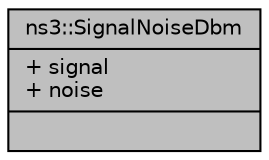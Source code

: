 digraph "ns3::SignalNoiseDbm"
{
  edge [fontname="Helvetica",fontsize="10",labelfontname="Helvetica",labelfontsize="10"];
  node [fontname="Helvetica",fontsize="10",shape=record];
  Node1 [label="{ns3::SignalNoiseDbm\n|+ signal\l+ noise\l|}",height=0.2,width=0.4,color="black", fillcolor="grey75", style="filled", fontcolor="black"];
}
